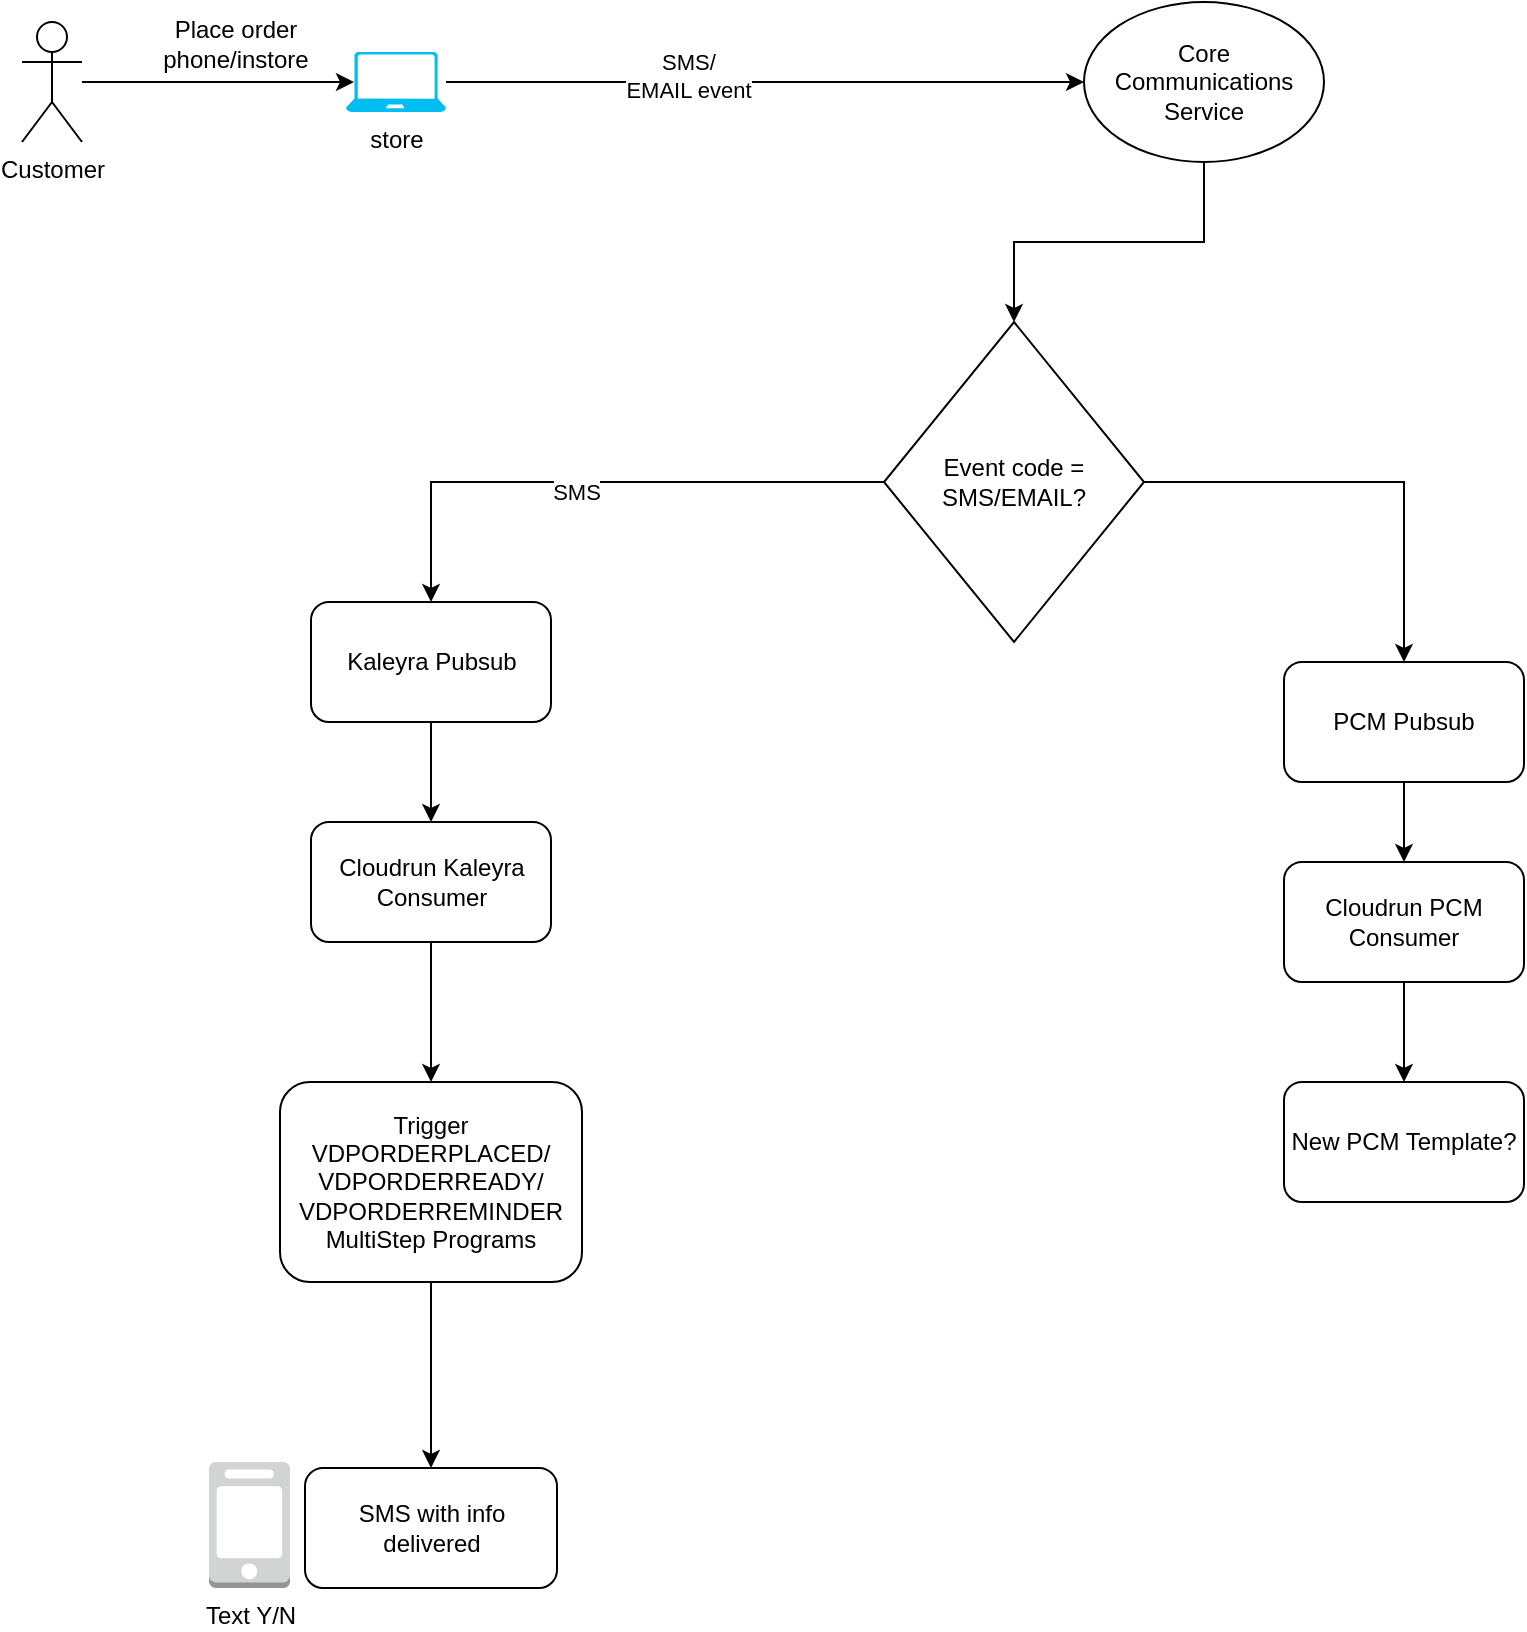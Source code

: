 <mxfile version="22.1.5" type="github">
  <diagram name="Page-1" id="bPTVf-BsiwisX3_Dfg2u">
    <mxGraphModel dx="1434" dy="758" grid="1" gridSize="10" guides="1" tooltips="1" connect="1" arrows="1" fold="1" page="1" pageScale="1" pageWidth="850" pageHeight="1100" math="0" shadow="0">
      <root>
        <mxCell id="0" />
        <mxCell id="1" parent="0" />
        <mxCell id="ZKfquur338v5OgfnKdS0-27" value="Customer" style="shape=umlActor;verticalLabelPosition=bottom;verticalAlign=top;html=1;outlineConnect=0;" parent="1" vertex="1">
          <mxGeometry x="39" y="70" width="30" height="60" as="geometry" />
        </mxCell>
        <mxCell id="_wjY70dRSVohhfQBxTAl-1" style="edgeStyle=orthogonalEdgeStyle;rounded=0;orthogonalLoop=1;jettySize=auto;html=1;" edge="1" parent="1" source="ZKfquur338v5OgfnKdS0-29" target="dGZ3Kz2iyMmezDVCTP1Q-8">
          <mxGeometry relative="1" as="geometry" />
        </mxCell>
        <mxCell id="_wjY70dRSVohhfQBxTAl-2" value="SMS/&lt;br&gt;EMAIL event" style="edgeLabel;html=1;align=center;verticalAlign=middle;resizable=0;points=[];" vertex="1" connectable="0" parent="_wjY70dRSVohhfQBxTAl-1">
          <mxGeometry x="-0.246" y="3" relative="1" as="geometry">
            <mxPoint as="offset" />
          </mxGeometry>
        </mxCell>
        <mxCell id="ZKfquur338v5OgfnKdS0-29" value="store" style="verticalLabelPosition=bottom;html=1;verticalAlign=top;align=center;strokeColor=none;fillColor=#00BEF2;shape=mxgraph.azure.laptop;pointerEvents=1;" parent="1" vertex="1">
          <mxGeometry x="201" y="85" width="50" height="30" as="geometry" />
        </mxCell>
        <mxCell id="dGZ3Kz2iyMmezDVCTP1Q-4" style="edgeStyle=orthogonalEdgeStyle;rounded=0;orthogonalLoop=1;jettySize=auto;html=1;entryX=0.08;entryY=0.5;entryDx=0;entryDy=0;entryPerimeter=0;" parent="1" source="ZKfquur338v5OgfnKdS0-27" target="ZKfquur338v5OgfnKdS0-29" edge="1">
          <mxGeometry relative="1" as="geometry" />
        </mxCell>
        <mxCell id="dGZ3Kz2iyMmezDVCTP1Q-6" value="Place order phone/instore" style="text;html=1;strokeColor=none;fillColor=none;align=center;verticalAlign=middle;whiteSpace=wrap;rounded=0;" parent="1" vertex="1">
          <mxGeometry x="91" y="66" width="110" height="30" as="geometry" />
        </mxCell>
        <mxCell id="_wjY70dRSVohhfQBxTAl-3" style="edgeStyle=orthogonalEdgeStyle;rounded=0;orthogonalLoop=1;jettySize=auto;html=1;" edge="1" parent="1" source="dGZ3Kz2iyMmezDVCTP1Q-8" target="dGZ3Kz2iyMmezDVCTP1Q-18">
          <mxGeometry relative="1" as="geometry" />
        </mxCell>
        <mxCell id="dGZ3Kz2iyMmezDVCTP1Q-8" value="Core Communications Service" style="ellipse;whiteSpace=wrap;html=1;" parent="1" vertex="1">
          <mxGeometry x="570" y="60" width="120" height="80" as="geometry" />
        </mxCell>
        <mxCell id="_wjY70dRSVohhfQBxTAl-4" style="edgeStyle=orthogonalEdgeStyle;rounded=0;orthogonalLoop=1;jettySize=auto;html=1;entryX=0.5;entryY=0;entryDx=0;entryDy=0;" edge="1" parent="1" source="dGZ3Kz2iyMmezDVCTP1Q-18" target="_wjY70dRSVohhfQBxTAl-5">
          <mxGeometry relative="1" as="geometry">
            <mxPoint x="230" y="300" as="targetPoint" />
          </mxGeometry>
        </mxCell>
        <mxCell id="_wjY70dRSVohhfQBxTAl-11" value="SMS" style="edgeLabel;html=1;align=center;verticalAlign=middle;resizable=0;points=[];" vertex="1" connectable="0" parent="_wjY70dRSVohhfQBxTAl-4">
          <mxGeometry x="0.075" y="5" relative="1" as="geometry">
            <mxPoint as="offset" />
          </mxGeometry>
        </mxCell>
        <mxCell id="_wjY70dRSVohhfQBxTAl-12" style="edgeStyle=orthogonalEdgeStyle;rounded=0;orthogonalLoop=1;jettySize=auto;html=1;entryX=0.5;entryY=0;entryDx=0;entryDy=0;" edge="1" parent="1" source="dGZ3Kz2iyMmezDVCTP1Q-18" target="_wjY70dRSVohhfQBxTAl-10">
          <mxGeometry relative="1" as="geometry" />
        </mxCell>
        <mxCell id="dGZ3Kz2iyMmezDVCTP1Q-18" value="Event code = SMS/EMAIL?" style="rhombus;whiteSpace=wrap;html=1;" parent="1" vertex="1">
          <mxGeometry x="470" y="220" width="130" height="160" as="geometry" />
        </mxCell>
        <mxCell id="dGZ3Kz2iyMmezDVCTP1Q-26" value="New PCM Template?" style="rounded=1;whiteSpace=wrap;html=1;" parent="1" vertex="1">
          <mxGeometry x="670" y="600" width="120" height="60" as="geometry" />
        </mxCell>
        <mxCell id="_wjY70dRSVohhfQBxTAl-9" style="edgeStyle=orthogonalEdgeStyle;rounded=0;orthogonalLoop=1;jettySize=auto;html=1;" edge="1" parent="1" source="dGZ3Kz2iyMmezDVCTP1Q-66" target="dGZ3Kz2iyMmezDVCTP1Q-70">
          <mxGeometry relative="1" as="geometry" />
        </mxCell>
        <mxCell id="dGZ3Kz2iyMmezDVCTP1Q-66" value="Trigger VDPORDERPLACED/&lt;br&gt;VDPORDERREADY/&lt;br&gt;VDPORDERREMINDER&lt;br&gt;MultiStep Programs" style="rounded=1;whiteSpace=wrap;html=1;" parent="1" vertex="1">
          <mxGeometry x="168" y="600" width="151" height="100" as="geometry" />
        </mxCell>
        <mxCell id="dGZ3Kz2iyMmezDVCTP1Q-71" value="" style="group" parent="1" vertex="1" connectable="0">
          <mxGeometry x="132.5" y="790" width="174" height="63" as="geometry" />
        </mxCell>
        <mxCell id="dGZ3Kz2iyMmezDVCTP1Q-69" value="Text Y/N" style="outlineConnect=0;dashed=0;verticalLabelPosition=bottom;verticalAlign=top;align=center;html=1;shape=mxgraph.aws3.mobile_client;fillColor=#D2D3D3;gradientColor=none;" parent="dGZ3Kz2iyMmezDVCTP1Q-71" vertex="1">
          <mxGeometry width="40.5" height="63" as="geometry" />
        </mxCell>
        <mxCell id="dGZ3Kz2iyMmezDVCTP1Q-70" value="SMS with info delivered" style="rounded=1;whiteSpace=wrap;html=1;" parent="dGZ3Kz2iyMmezDVCTP1Q-71" vertex="1">
          <mxGeometry x="48" y="3" width="126" height="60" as="geometry" />
        </mxCell>
        <mxCell id="_wjY70dRSVohhfQBxTAl-7" style="edgeStyle=orthogonalEdgeStyle;rounded=0;orthogonalLoop=1;jettySize=auto;html=1;entryX=0.5;entryY=0;entryDx=0;entryDy=0;" edge="1" parent="1" source="_wjY70dRSVohhfQBxTAl-5" target="_wjY70dRSVohhfQBxTAl-6">
          <mxGeometry relative="1" as="geometry" />
        </mxCell>
        <mxCell id="_wjY70dRSVohhfQBxTAl-5" value="Kaleyra Pubsub" style="rounded=1;whiteSpace=wrap;html=1;" vertex="1" parent="1">
          <mxGeometry x="183.5" y="360" width="120" height="60" as="geometry" />
        </mxCell>
        <mxCell id="_wjY70dRSVohhfQBxTAl-8" style="edgeStyle=orthogonalEdgeStyle;rounded=0;orthogonalLoop=1;jettySize=auto;html=1;" edge="1" parent="1" source="_wjY70dRSVohhfQBxTAl-6" target="dGZ3Kz2iyMmezDVCTP1Q-66">
          <mxGeometry relative="1" as="geometry" />
        </mxCell>
        <mxCell id="_wjY70dRSVohhfQBxTAl-6" value="Cloudrun Kaleyra Consumer" style="rounded=1;whiteSpace=wrap;html=1;" vertex="1" parent="1">
          <mxGeometry x="183.5" y="470" width="120" height="60" as="geometry" />
        </mxCell>
        <mxCell id="_wjY70dRSVohhfQBxTAl-14" style="edgeStyle=orthogonalEdgeStyle;rounded=0;orthogonalLoop=1;jettySize=auto;html=1;" edge="1" parent="1" source="_wjY70dRSVohhfQBxTAl-10" target="_wjY70dRSVohhfQBxTAl-13">
          <mxGeometry relative="1" as="geometry" />
        </mxCell>
        <mxCell id="_wjY70dRSVohhfQBxTAl-10" value="PCM Pubsub" style="rounded=1;whiteSpace=wrap;html=1;" vertex="1" parent="1">
          <mxGeometry x="670" y="390" width="120" height="60" as="geometry" />
        </mxCell>
        <mxCell id="_wjY70dRSVohhfQBxTAl-15" style="edgeStyle=orthogonalEdgeStyle;rounded=0;orthogonalLoop=1;jettySize=auto;html=1;" edge="1" parent="1" source="_wjY70dRSVohhfQBxTAl-13" target="dGZ3Kz2iyMmezDVCTP1Q-26">
          <mxGeometry relative="1" as="geometry" />
        </mxCell>
        <mxCell id="_wjY70dRSVohhfQBxTAl-13" value="Cloudrun PCM Consumer" style="rounded=1;whiteSpace=wrap;html=1;" vertex="1" parent="1">
          <mxGeometry x="670" y="490" width="120" height="60" as="geometry" />
        </mxCell>
      </root>
    </mxGraphModel>
  </diagram>
</mxfile>
